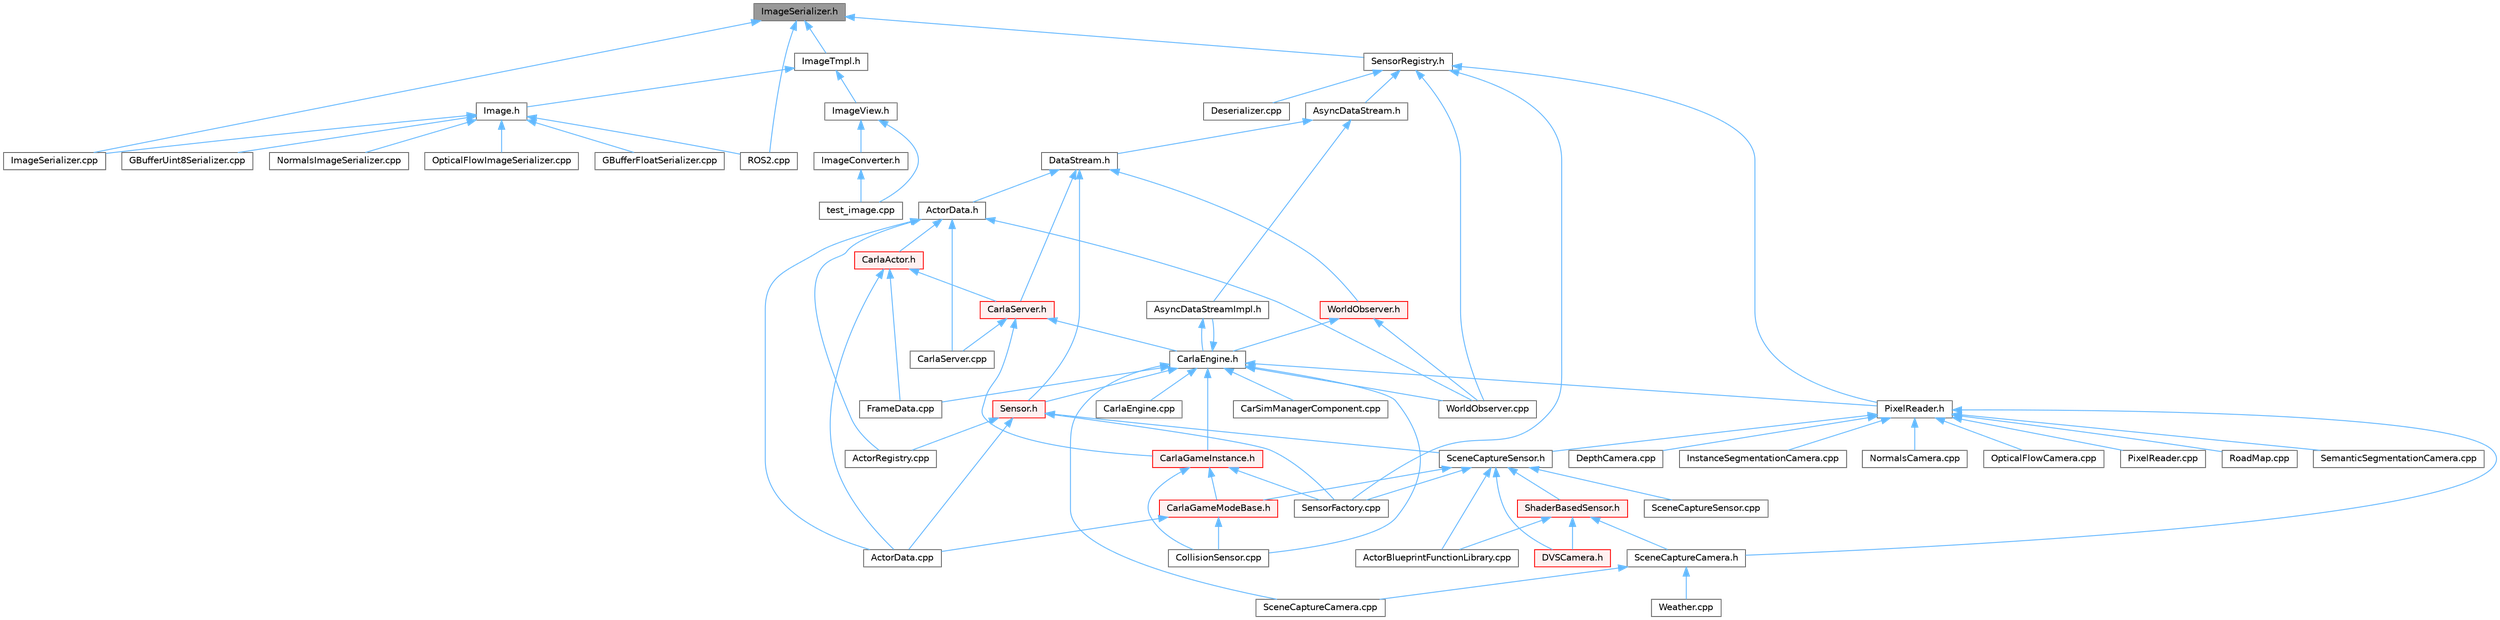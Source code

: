 digraph "ImageSerializer.h"
{
 // INTERACTIVE_SVG=YES
 // LATEX_PDF_SIZE
  bgcolor="transparent";
  edge [fontname=Helvetica,fontsize=10,labelfontname=Helvetica,labelfontsize=10];
  node [fontname=Helvetica,fontsize=10,shape=box,height=0.2,width=0.4];
  Node1 [id="Node000001",label="ImageSerializer.h",height=0.2,width=0.4,color="gray40", fillcolor="grey60", style="filled", fontcolor="black",tooltip=" "];
  Node1 -> Node2 [id="edge1_Node000001_Node000002",dir="back",color="steelblue1",style="solid",tooltip=" "];
  Node2 [id="Node000002",label="ImageSerializer.cpp",height=0.2,width=0.4,color="grey40", fillcolor="white", style="filled",URL="$d2/d47/ImageSerializer_8cpp.html",tooltip=" "];
  Node1 -> Node3 [id="edge2_Node000001_Node000003",dir="back",color="steelblue1",style="solid",tooltip=" "];
  Node3 [id="Node000003",label="ImageTmpl.h",height=0.2,width=0.4,color="grey40", fillcolor="white", style="filled",URL="$d5/dca/ImageTmpl_8h.html",tooltip=" "];
  Node3 -> Node4 [id="edge3_Node000003_Node000004",dir="back",color="steelblue1",style="solid",tooltip=" "];
  Node4 [id="Node000004",label="Image.h",height=0.2,width=0.4,color="grey40", fillcolor="white", style="filled",URL="$da/d9b/sensor_2data_2Image_8h.html",tooltip=" "];
  Node4 -> Node5 [id="edge4_Node000004_Node000005",dir="back",color="steelblue1",style="solid",tooltip=" "];
  Node5 [id="Node000005",label="GBufferFloatSerializer.cpp",height=0.2,width=0.4,color="grey40", fillcolor="white", style="filled",URL="$d5/d75/GBufferFloatSerializer_8cpp.html",tooltip=" "];
  Node4 -> Node6 [id="edge5_Node000004_Node000006",dir="back",color="steelblue1",style="solid",tooltip=" "];
  Node6 [id="Node000006",label="GBufferUint8Serializer.cpp",height=0.2,width=0.4,color="grey40", fillcolor="white", style="filled",URL="$d2/dd7/GBufferUint8Serializer_8cpp.html",tooltip=" "];
  Node4 -> Node2 [id="edge6_Node000004_Node000002",dir="back",color="steelblue1",style="solid",tooltip=" "];
  Node4 -> Node7 [id="edge7_Node000004_Node000007",dir="back",color="steelblue1",style="solid",tooltip=" "];
  Node7 [id="Node000007",label="NormalsImageSerializer.cpp",height=0.2,width=0.4,color="grey40", fillcolor="white", style="filled",URL="$d3/dc3/NormalsImageSerializer_8cpp.html",tooltip=" "];
  Node4 -> Node8 [id="edge8_Node000004_Node000008",dir="back",color="steelblue1",style="solid",tooltip=" "];
  Node8 [id="Node000008",label="OpticalFlowImageSerializer.cpp",height=0.2,width=0.4,color="grey40", fillcolor="white", style="filled",URL="$d4/dba/OpticalFlowImageSerializer_8cpp.html",tooltip=" "];
  Node4 -> Node9 [id="edge9_Node000004_Node000009",dir="back",color="steelblue1",style="solid",tooltip=" "];
  Node9 [id="Node000009",label="ROS2.cpp",height=0.2,width=0.4,color="grey40", fillcolor="white", style="filled",URL="$dd/d14/ROS2_8cpp.html",tooltip=" "];
  Node3 -> Node10 [id="edge10_Node000003_Node000010",dir="back",color="steelblue1",style="solid",tooltip=" "];
  Node10 [id="Node000010",label="ImageView.h",height=0.2,width=0.4,color="grey40", fillcolor="white", style="filled",URL="$db/dac/ImageView_8h.html",tooltip=" "];
  Node10 -> Node11 [id="edge11_Node000010_Node000011",dir="back",color="steelblue1",style="solid",tooltip=" "];
  Node11 [id="Node000011",label="ImageConverter.h",height=0.2,width=0.4,color="grey40", fillcolor="white", style="filled",URL="$d7/d2c/ImageConverter_8h.html",tooltip=" "];
  Node11 -> Node12 [id="edge12_Node000011_Node000012",dir="back",color="steelblue1",style="solid",tooltip=" "];
  Node12 [id="Node000012",label="test_image.cpp",height=0.2,width=0.4,color="grey40", fillcolor="white", style="filled",URL="$d5/d1a/test__image_8cpp.html",tooltip=" "];
  Node10 -> Node12 [id="edge13_Node000010_Node000012",dir="back",color="steelblue1",style="solid",tooltip=" "];
  Node1 -> Node9 [id="edge14_Node000001_Node000009",dir="back",color="steelblue1",style="solid",tooltip=" "];
  Node1 -> Node13 [id="edge15_Node000001_Node000013",dir="back",color="steelblue1",style="solid",tooltip=" "];
  Node13 [id="Node000013",label="SensorRegistry.h",height=0.2,width=0.4,color="grey40", fillcolor="white", style="filled",URL="$d4/d03/SensorRegistry_8h.html",tooltip=" "];
  Node13 -> Node14 [id="edge16_Node000013_Node000014",dir="back",color="steelblue1",style="solid",tooltip=" "];
  Node14 [id="Node000014",label="AsyncDataStream.h",height=0.2,width=0.4,color="grey40", fillcolor="white", style="filled",URL="$d9/d4d/AsyncDataStream_8h.html",tooltip=" "];
  Node14 -> Node15 [id="edge17_Node000014_Node000015",dir="back",color="steelblue1",style="solid",tooltip=" "];
  Node15 [id="Node000015",label="AsyncDataStreamImpl.h",height=0.2,width=0.4,color="grey40", fillcolor="white", style="filled",URL="$d0/d17/AsyncDataStreamImpl_8h.html",tooltip=" "];
  Node15 -> Node16 [id="edge18_Node000015_Node000016",dir="back",color="steelblue1",style="solid",tooltip=" "];
  Node16 [id="Node000016",label="CarlaEngine.h",height=0.2,width=0.4,color="grey40", fillcolor="white", style="filled",URL="$d0/d11/CarlaEngine_8h.html",tooltip=" "];
  Node16 -> Node15 [id="edge19_Node000016_Node000015",dir="back",color="steelblue1",style="solid",tooltip=" "];
  Node16 -> Node17 [id="edge20_Node000016_Node000017",dir="back",color="steelblue1",style="solid",tooltip=" "];
  Node17 [id="Node000017",label="CarSimManagerComponent.cpp",height=0.2,width=0.4,color="grey40", fillcolor="white", style="filled",URL="$d2/d56/CarSimManagerComponent_8cpp.html",tooltip=" "];
  Node16 -> Node18 [id="edge21_Node000016_Node000018",dir="back",color="steelblue1",style="solid",tooltip=" "];
  Node18 [id="Node000018",label="CarlaEngine.cpp",height=0.2,width=0.4,color="grey40", fillcolor="white", style="filled",URL="$d6/da1/CarlaEngine_8cpp.html",tooltip=" "];
  Node16 -> Node19 [id="edge22_Node000016_Node000019",dir="back",color="steelblue1",style="solid",tooltip=" "];
  Node19 [id="Node000019",label="CarlaGameInstance.h",height=0.2,width=0.4,color="red", fillcolor="#FFF0F0", style="filled",URL="$d2/dba/CarlaGameInstance_8h.html",tooltip=" "];
  Node19 -> Node21 [id="edge23_Node000019_Node000021",dir="back",color="steelblue1",style="solid",tooltip=" "];
  Node21 [id="Node000021",label="CarlaGameModeBase.h",height=0.2,width=0.4,color="red", fillcolor="#FFF0F0", style="filled",URL="$d3/d49/CarlaGameModeBase_8h.html",tooltip=" "];
  Node21 -> Node22 [id="edge24_Node000021_Node000022",dir="back",color="steelblue1",style="solid",tooltip=" "];
  Node22 [id="Node000022",label="ActorData.cpp",height=0.2,width=0.4,color="grey40", fillcolor="white", style="filled",URL="$da/d7f/ActorData_8cpp.html",tooltip=" "];
  Node21 -> Node53 [id="edge25_Node000021_Node000053",dir="back",color="steelblue1",style="solid",tooltip=" "];
  Node53 [id="Node000053",label="CollisionSensor.cpp",height=0.2,width=0.4,color="grey40", fillcolor="white", style="filled",URL="$da/df0/CollisionSensor_8cpp.html",tooltip=" "];
  Node19 -> Node53 [id="edge26_Node000019_Node000053",dir="back",color="steelblue1",style="solid",tooltip=" "];
  Node19 -> Node43 [id="edge27_Node000019_Node000043",dir="back",color="steelblue1",style="solid",tooltip=" "];
  Node43 [id="Node000043",label="SensorFactory.cpp",height=0.2,width=0.4,color="grey40", fillcolor="white", style="filled",URL="$d0/dde/SensorFactory_8cpp.html",tooltip=" "];
  Node16 -> Node53 [id="edge28_Node000016_Node000053",dir="back",color="steelblue1",style="solid",tooltip=" "];
  Node16 -> Node35 [id="edge29_Node000016_Node000035",dir="back",color="steelblue1",style="solid",tooltip=" "];
  Node35 [id="Node000035",label="FrameData.cpp",height=0.2,width=0.4,color="grey40", fillcolor="white", style="filled",URL="$df/d8a/FrameData_8cpp.html",tooltip=" "];
  Node16 -> Node57 [id="edge30_Node000016_Node000057",dir="back",color="steelblue1",style="solid",tooltip=" "];
  Node57 [id="Node000057",label="PixelReader.h",height=0.2,width=0.4,color="grey40", fillcolor="white", style="filled",URL="$df/d2e/PixelReader_8h.html",tooltip=" "];
  Node57 -> Node58 [id="edge31_Node000057_Node000058",dir="back",color="steelblue1",style="solid",tooltip=" "];
  Node58 [id="Node000058",label="DepthCamera.cpp",height=0.2,width=0.4,color="grey40", fillcolor="white", style="filled",URL="$d7/d0e/DepthCamera_8cpp.html",tooltip=" "];
  Node57 -> Node59 [id="edge32_Node000057_Node000059",dir="back",color="steelblue1",style="solid",tooltip=" "];
  Node59 [id="Node000059",label="InstanceSegmentationCamera.cpp",height=0.2,width=0.4,color="grey40", fillcolor="white", style="filled",URL="$d6/dcd/InstanceSegmentationCamera_8cpp.html",tooltip=" "];
  Node57 -> Node60 [id="edge33_Node000057_Node000060",dir="back",color="steelblue1",style="solid",tooltip=" "];
  Node60 [id="Node000060",label="NormalsCamera.cpp",height=0.2,width=0.4,color="grey40", fillcolor="white", style="filled",URL="$d6/d81/NormalsCamera_8cpp.html",tooltip=" "];
  Node57 -> Node61 [id="edge34_Node000057_Node000061",dir="back",color="steelblue1",style="solid",tooltip=" "];
  Node61 [id="Node000061",label="OpticalFlowCamera.cpp",height=0.2,width=0.4,color="grey40", fillcolor="white", style="filled",URL="$d0/d58/OpticalFlowCamera_8cpp.html",tooltip=" "];
  Node57 -> Node62 [id="edge35_Node000057_Node000062",dir="back",color="steelblue1",style="solid",tooltip=" "];
  Node62 [id="Node000062",label="PixelReader.cpp",height=0.2,width=0.4,color="grey40", fillcolor="white", style="filled",URL="$dc/db0/PixelReader_8cpp.html",tooltip=" "];
  Node57 -> Node63 [id="edge36_Node000057_Node000063",dir="back",color="steelblue1",style="solid",tooltip=" "];
  Node63 [id="Node000063",label="RoadMap.cpp",height=0.2,width=0.4,color="grey40", fillcolor="white", style="filled",URL="$d2/de5/RoadMap_8cpp.html",tooltip=" "];
  Node57 -> Node64 [id="edge37_Node000057_Node000064",dir="back",color="steelblue1",style="solid",tooltip=" "];
  Node64 [id="Node000064",label="SceneCaptureCamera.h",height=0.2,width=0.4,color="grey40", fillcolor="white", style="filled",URL="$dc/d56/SceneCaptureCamera_8h.html",tooltip=" "];
  Node64 -> Node65 [id="edge38_Node000064_Node000065",dir="back",color="steelblue1",style="solid",tooltip=" "];
  Node65 [id="Node000065",label="SceneCaptureCamera.cpp",height=0.2,width=0.4,color="grey40", fillcolor="white", style="filled",URL="$d1/dec/SceneCaptureCamera_8cpp.html",tooltip=" "];
  Node64 -> Node66 [id="edge39_Node000064_Node000066",dir="back",color="steelblue1",style="solid",tooltip=" "];
  Node66 [id="Node000066",label="Weather.cpp",height=0.2,width=0.4,color="grey40", fillcolor="white", style="filled",URL="$d2/d0f/Weather_8cpp.html",tooltip=" "];
  Node57 -> Node67 [id="edge40_Node000057_Node000067",dir="back",color="steelblue1",style="solid",tooltip=" "];
  Node67 [id="Node000067",label="SceneCaptureSensor.h",height=0.2,width=0.4,color="grey40", fillcolor="white", style="filled",URL="$d8/d95/SceneCaptureSensor_8h.html",tooltip=" "];
  Node67 -> Node68 [id="edge41_Node000067_Node000068",dir="back",color="steelblue1",style="solid",tooltip=" "];
  Node68 [id="Node000068",label="ActorBlueprintFunctionLibrary.cpp",height=0.2,width=0.4,color="grey40", fillcolor="white", style="filled",URL="$dd/d08/ActorBlueprintFunctionLibrary_8cpp.html",tooltip=" "];
  Node67 -> Node21 [id="edge42_Node000067_Node000021",dir="back",color="steelblue1",style="solid",tooltip=" "];
  Node67 -> Node69 [id="edge43_Node000067_Node000069",dir="back",color="steelblue1",style="solid",tooltip=" "];
  Node69 [id="Node000069",label="DVSCamera.h",height=0.2,width=0.4,color="red", fillcolor="#FFF0F0", style="filled",URL="$d6/db9/DVSCamera_8h.html",tooltip=" "];
  Node67 -> Node41 [id="edge44_Node000067_Node000041",dir="back",color="steelblue1",style="solid",tooltip=" "];
  Node41 [id="Node000041",label="SceneCaptureSensor.cpp",height=0.2,width=0.4,color="grey40", fillcolor="white", style="filled",URL="$db/d2d/SceneCaptureSensor_8cpp.html",tooltip=" "];
  Node67 -> Node43 [id="edge45_Node000067_Node000043",dir="back",color="steelblue1",style="solid",tooltip=" "];
  Node67 -> Node71 [id="edge46_Node000067_Node000071",dir="back",color="steelblue1",style="solid",tooltip=" "];
  Node71 [id="Node000071",label="ShaderBasedSensor.h",height=0.2,width=0.4,color="red", fillcolor="#FFF0F0", style="filled",URL="$da/d69/ShaderBasedSensor_8h.html",tooltip=" "];
  Node71 -> Node68 [id="edge47_Node000071_Node000068",dir="back",color="steelblue1",style="solid",tooltip=" "];
  Node71 -> Node69 [id="edge48_Node000071_Node000069",dir="back",color="steelblue1",style="solid",tooltip=" "];
  Node71 -> Node64 [id="edge49_Node000071_Node000064",dir="back",color="steelblue1",style="solid",tooltip=" "];
  Node57 -> Node81 [id="edge50_Node000057_Node000081",dir="back",color="steelblue1",style="solid",tooltip=" "];
  Node81 [id="Node000081",label="SemanticSegmentationCamera.cpp",height=0.2,width=0.4,color="grey40", fillcolor="white", style="filled",URL="$d9/d38/SemanticSegmentationCamera_8cpp.html",tooltip=" "];
  Node16 -> Node65 [id="edge51_Node000016_Node000065",dir="back",color="steelblue1",style="solid",tooltip=" "];
  Node16 -> Node83 [id="edge52_Node000016_Node000083",dir="back",color="steelblue1",style="solid",tooltip=" "];
  Node83 [id="Node000083",label="Sensor.h",height=0.2,width=0.4,color="red", fillcolor="#FFF0F0", style="filled",URL="$d7/d7d/Unreal_2CarlaUE4_2Plugins_2Carla_2Source_2Carla_2Sensor_2Sensor_8h.html",tooltip=" "];
  Node83 -> Node22 [id="edge53_Node000083_Node000022",dir="back",color="steelblue1",style="solid",tooltip=" "];
  Node83 -> Node84 [id="edge54_Node000083_Node000084",dir="back",color="steelblue1",style="solid",tooltip=" "];
  Node84 [id="Node000084",label="ActorRegistry.cpp",height=0.2,width=0.4,color="grey40", fillcolor="white", style="filled",URL="$d3/df3/ActorRegistry_8cpp.html",tooltip=" "];
  Node83 -> Node67 [id="edge55_Node000083_Node000067",dir="back",color="steelblue1",style="solid",tooltip=" "];
  Node83 -> Node43 [id="edge56_Node000083_Node000043",dir="back",color="steelblue1",style="solid",tooltip=" "];
  Node16 -> Node109 [id="edge57_Node000016_Node000109",dir="back",color="steelblue1",style="solid",tooltip=" "];
  Node109 [id="Node000109",label="WorldObserver.cpp",height=0.2,width=0.4,color="grey40", fillcolor="white", style="filled",URL="$d9/de7/WorldObserver_8cpp.html",tooltip=" "];
  Node14 -> Node110 [id="edge58_Node000014_Node000110",dir="back",color="steelblue1",style="solid",tooltip=" "];
  Node110 [id="Node000110",label="DataStream.h",height=0.2,width=0.4,color="grey40", fillcolor="white", style="filled",URL="$da/dd9/DataStream_8h.html",tooltip=" "];
  Node110 -> Node111 [id="edge59_Node000110_Node000111",dir="back",color="steelblue1",style="solid",tooltip=" "];
  Node111 [id="Node000111",label="ActorData.h",height=0.2,width=0.4,color="grey40", fillcolor="white", style="filled",URL="$de/d7d/ActorData_8h.html",tooltip=" "];
  Node111 -> Node22 [id="edge60_Node000111_Node000022",dir="back",color="steelblue1",style="solid",tooltip=" "];
  Node111 -> Node84 [id="edge61_Node000111_Node000084",dir="back",color="steelblue1",style="solid",tooltip=" "];
  Node111 -> Node112 [id="edge62_Node000111_Node000112",dir="back",color="steelblue1",style="solid",tooltip=" "];
  Node112 [id="Node000112",label="CarlaActor.h",height=0.2,width=0.4,color="red", fillcolor="#FFF0F0", style="filled",URL="$de/d36/CarlaActor_8h.html",tooltip=" "];
  Node112 -> Node22 [id="edge63_Node000112_Node000022",dir="back",color="steelblue1",style="solid",tooltip=" "];
  Node112 -> Node121 [id="edge64_Node000112_Node000121",dir="back",color="steelblue1",style="solid",tooltip=" "];
  Node121 [id="Node000121",label="CarlaServer.h",height=0.2,width=0.4,color="red", fillcolor="#FFF0F0", style="filled",URL="$d0/d35/CarlaServer_8h.html",tooltip=" "];
  Node121 -> Node16 [id="edge65_Node000121_Node000016",dir="back",color="steelblue1",style="solid",tooltip=" "];
  Node121 -> Node19 [id="edge66_Node000121_Node000019",dir="back",color="steelblue1",style="solid",tooltip=" "];
  Node121 -> Node30 [id="edge67_Node000121_Node000030",dir="back",color="steelblue1",style="solid",tooltip=" "];
  Node30 [id="Node000030",label="CarlaServer.cpp",height=0.2,width=0.4,color="grey40", fillcolor="white", style="filled",URL="$db/d6c/CarlaServer_8cpp.html",tooltip=" "];
  Node112 -> Node35 [id="edge68_Node000112_Node000035",dir="back",color="steelblue1",style="solid",tooltip=" "];
  Node111 -> Node30 [id="edge69_Node000111_Node000030",dir="back",color="steelblue1",style="solid",tooltip=" "];
  Node111 -> Node109 [id="edge70_Node000111_Node000109",dir="back",color="steelblue1",style="solid",tooltip=" "];
  Node110 -> Node121 [id="edge71_Node000110_Node000121",dir="back",color="steelblue1",style="solid",tooltip=" "];
  Node110 -> Node83 [id="edge72_Node000110_Node000083",dir="back",color="steelblue1",style="solid",tooltip=" "];
  Node110 -> Node132 [id="edge73_Node000110_Node000132",dir="back",color="steelblue1",style="solid",tooltip=" "];
  Node132 [id="Node000132",label="WorldObserver.h",height=0.2,width=0.4,color="red", fillcolor="#FFF0F0", style="filled",URL="$d8/deb/WorldObserver_8h.html",tooltip=" "];
  Node132 -> Node16 [id="edge74_Node000132_Node000016",dir="back",color="steelblue1",style="solid",tooltip=" "];
  Node132 -> Node109 [id="edge75_Node000132_Node000109",dir="back",color="steelblue1",style="solid",tooltip=" "];
  Node13 -> Node133 [id="edge76_Node000013_Node000133",dir="back",color="steelblue1",style="solid",tooltip=" "];
  Node133 [id="Node000133",label="Deserializer.cpp",height=0.2,width=0.4,color="grey40", fillcolor="white", style="filled",URL="$d0/d1a/Deserializer_8cpp.html",tooltip=" "];
  Node13 -> Node57 [id="edge77_Node000013_Node000057",dir="back",color="steelblue1",style="solid",tooltip=" "];
  Node13 -> Node43 [id="edge78_Node000013_Node000043",dir="back",color="steelblue1",style="solid",tooltip=" "];
  Node13 -> Node109 [id="edge79_Node000013_Node000109",dir="back",color="steelblue1",style="solid",tooltip=" "];
}
